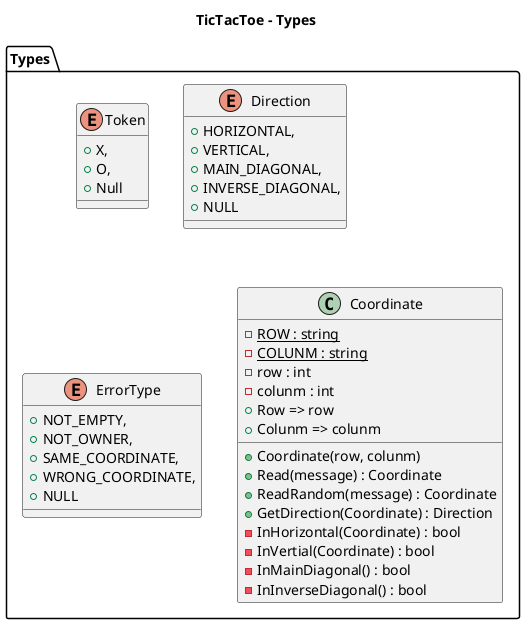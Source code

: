 @startuml TicTacToeModelsTypes
title TicTacToe - Types
namespace Types{
    enum Token{
        +X,
        +O,
        +Null
    }

    enum Direction{
        +HORIZONTAL,
        +VERTICAL,
        +MAIN_DIAGONAL,
        +INVERSE_DIAGONAL,
        +NULL
    }

    enum ErrorType{
        +NOT_EMPTY,
        +NOT_OWNER,
        +SAME_COORDINATE,
        +WRONG_COORDINATE,
        +NULL
    }

    class Coordinate{
        -{static} ROW : string
        -{static} COLUNM : string
        -row : int
        -colunm : int
        +Coordinate(row, colunm)
        +Row => row
        +Colunm => colunm
        +Read(message) : Coordinate
        +ReadRandom(message) : Coordinate
        +GetDirection(Coordinate) : Direction
        -InHorizontal(Coordinate) : bool
        -InVertial(Coordinate) : bool
        -InMainDiagonal() : bool
        -InInverseDiagonal() : bool
    }
}
@enduml